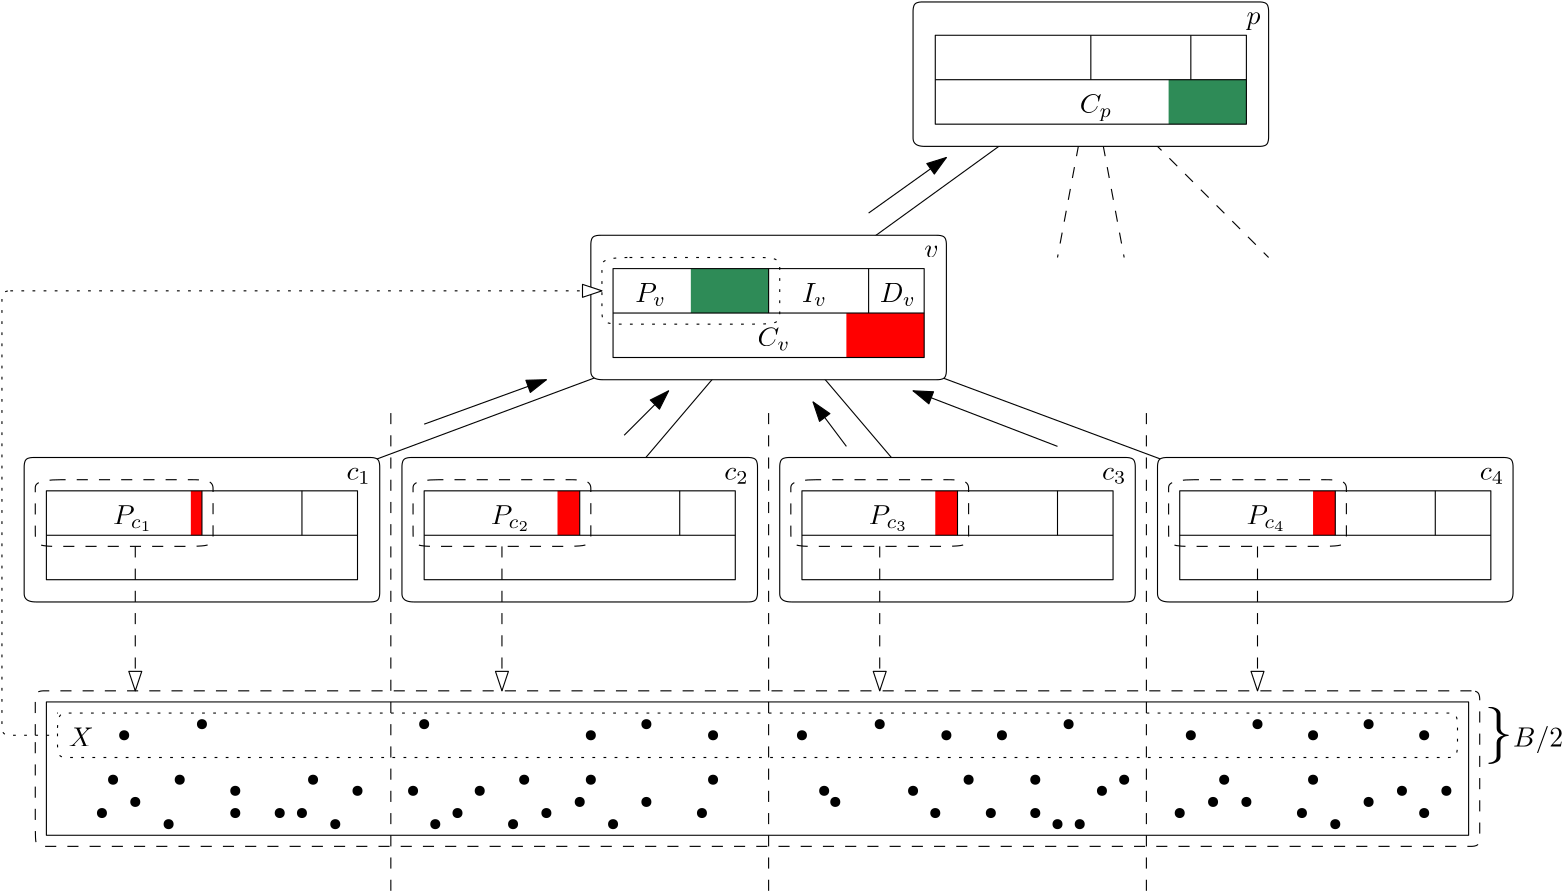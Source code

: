 <?xml version="1.0"?>
<!DOCTYPE ipe SYSTEM "ipe.dtd">
<ipe version="70107" creator="Ipe 7.2.2">
<info created="D:20160503183544" modified="D:20160601194138"/>
<ipestyle name="basic">
<symbol name="arrow/arc(spx)">
<path stroke="sym-stroke" fill="sym-stroke" pen="sym-pen">
0 0 m
-1 0.333 l
-1 -0.333 l
h
</path>
</symbol>
<symbol name="arrow/farc(spx)">
<path stroke="sym-stroke" fill="white" pen="sym-pen">
0 0 m
-1 0.333 l
-1 -0.333 l
h
</path>
</symbol>
<symbol name="arrow/ptarc(spx)">
<path stroke="sym-stroke" fill="sym-stroke" pen="sym-pen">
0 0 m
-1 0.333 l
-0.8 0 l
-1 -0.333 l
h
</path>
</symbol>
<symbol name="arrow/fptarc(spx)">
<path stroke="sym-stroke" fill="white" pen="sym-pen">
0 0 m
-1 0.333 l
-0.8 0 l
-1 -0.333 l
h
</path>
</symbol>
<symbol name="mark/circle(sx)" transformations="translations">
<path fill="sym-stroke">
0.6 0 0 0.6 0 0 e
0.4 0 0 0.4 0 0 e
</path>
</symbol>
<symbol name="mark/disk(sx)" transformations="translations">
<path fill="sym-stroke">
0.6 0 0 0.6 0 0 e
</path>
</symbol>
<symbol name="mark/fdisk(sfx)" transformations="translations">
<group>
<path fill="sym-fill">
0.5 0 0 0.5 0 0 e
</path>
<path fill="sym-stroke" fillrule="eofill">
0.6 0 0 0.6 0 0 e
0.4 0 0 0.4 0 0 e
</path>
</group>
</symbol>
<symbol name="mark/box(sx)" transformations="translations">
<path fill="sym-stroke" fillrule="eofill">
-0.6 -0.6 m
0.6 -0.6 l
0.6 0.6 l
-0.6 0.6 l
h
-0.4 -0.4 m
0.4 -0.4 l
0.4 0.4 l
-0.4 0.4 l
h
</path>
</symbol>
<symbol name="mark/square(sx)" transformations="translations">
<path fill="sym-stroke">
-0.6 -0.6 m
0.6 -0.6 l
0.6 0.6 l
-0.6 0.6 l
h
</path>
</symbol>
<symbol name="mark/fsquare(sfx)" transformations="translations">
<group>
<path fill="sym-fill">
-0.5 -0.5 m
0.5 -0.5 l
0.5 0.5 l
-0.5 0.5 l
h
</path>
<path fill="sym-stroke" fillrule="eofill">
-0.6 -0.6 m
0.6 -0.6 l
0.6 0.6 l
-0.6 0.6 l
h
-0.4 -0.4 m
0.4 -0.4 l
0.4 0.4 l
-0.4 0.4 l
h
</path>
</group>
</symbol>
<symbol name="mark/cross(sx)" transformations="translations">
<group>
<path fill="sym-stroke">
-0.43 -0.57 m
0.57 0.43 l
0.43 0.57 l
-0.57 -0.43 l
h
</path>
<path fill="sym-stroke">
-0.43 0.57 m
0.57 -0.43 l
0.43 -0.57 l
-0.57 0.43 l
h
</path>
</group>
</symbol>
<symbol name="arrow/fnormal(spx)">
<path stroke="sym-stroke" fill="white" pen="sym-pen">
0 0 m
-1 0.333 l
-1 -0.333 l
h
</path>
</symbol>
<symbol name="arrow/pointed(spx)">
<path stroke="sym-stroke" fill="sym-stroke" pen="sym-pen">
0 0 m
-1 0.333 l
-0.8 0 l
-1 -0.333 l
h
</path>
</symbol>
<symbol name="arrow/fpointed(spx)">
<path stroke="sym-stroke" fill="white" pen="sym-pen">
0 0 m
-1 0.333 l
-0.8 0 l
-1 -0.333 l
h
</path>
</symbol>
<symbol name="arrow/linear(spx)">
<path stroke="sym-stroke" pen="sym-pen">
-1 0.333 m
0 0 l
-1 -0.333 l
</path>
</symbol>
<symbol name="arrow/fdouble(spx)">
<path stroke="sym-stroke" fill="white" pen="sym-pen">
0 0 m
-1 0.333 l
-1 -0.333 l
h
-1 0 m
-2 0.333 l
-2 -0.333 l
h
</path>
</symbol>
<symbol name="arrow/double(spx)">
<path stroke="sym-stroke" fill="sym-stroke" pen="sym-pen">
0 0 m
-1 0.333 l
-1 -0.333 l
h
-1 0 m
-2 0.333 l
-2 -0.333 l
h
</path>
</symbol>
<pen name="heavier" value="0.8"/>
<pen name="fat" value="1.2"/>
<pen name="ultrafat" value="2"/>
<symbolsize name="large" value="5"/>
<symbolsize name="small" value="2"/>
<symbolsize name="tiny" value="1.1"/>
<arrowsize name="large" value="10"/>
<arrowsize name="small" value="5"/>
<arrowsize name="tiny" value="3"/>
<color name="red" value="1 0 0"/>
<color name="green" value="0 1 0"/>
<color name="blue" value="0 0 1"/>
<color name="yellow" value="1 1 0"/>
<color name="orange" value="1 0.647 0"/>
<color name="gold" value="1 0.843 0"/>
<color name="purple" value="0.627 0.125 0.941"/>
<color name="gray" value="0.745"/>
<color name="brown" value="0.647 0.165 0.165"/>
<color name="navy" value="0 0 0.502"/>
<color name="pink" value="1 0.753 0.796"/>
<color name="seagreen" value="0.18 0.545 0.341"/>
<color name="turquoise" value="0.251 0.878 0.816"/>
<color name="violet" value="0.933 0.51 0.933"/>
<color name="darkblue" value="0 0 0.545"/>
<color name="darkcyan" value="0 0.545 0.545"/>
<color name="darkgray" value="0.663"/>
<color name="darkgreen" value="0 0.392 0"/>
<color name="darkmagenta" value="0.545 0 0.545"/>
<color name="darkorange" value="1 0.549 0"/>
<color name="darkred" value="0.545 0 0"/>
<color name="lightblue" value="0.678 0.847 0.902"/>
<color name="lightcyan" value="0.878 1 1"/>
<color name="lightgray" value="0.827"/>
<color name="lightgreen" value="0.565 0.933 0.565"/>
<color name="lightyellow" value="1 1 0.878"/>
<dashstyle name="dashed" value="[4] 0"/>
<dashstyle name="dotted" value="[1 3] 0"/>
<dashstyle name="dash dotted" value="[4 2 1 2] 0"/>
<dashstyle name="dash dot dotted" value="[4 2 1 2 1 2] 0"/>
<textsize name="large" value="\large"/>
<textsize name="Large" value="\Large"/>
<textsize name="LARGE" value="\LARGE"/>
<textsize name="huge" value="\huge"/>
<textsize name="Huge" value="\Huge"/>
<textsize name="small" value="\small"/>
<textsize name="footnote" value="\footnotesize"/>
<textsize name="tiny" value="\tiny"/>
<textstyle name="center" begin="\begin{center}" end="\end{center}"/>
<textstyle name="itemize" begin="\begin{itemize}" end="\end{itemize}"/>
<textstyle name="item" begin="\begin{itemize}\item{}" end="\end{itemize}"/>
<gridsize name="4 pts" value="4"/>
<gridsize name="8 pts (~3 mm)" value="8"/>
<gridsize name="16 pts (~6 mm)" value="16"/>
<gridsize name="32 pts (~12 mm)" value="32"/>
<gridsize name="10 pts (~3.5 mm)" value="10"/>
<gridsize name="20 pts (~7 mm)" value="20"/>
<gridsize name="14 pts (~5 mm)" value="14"/>
<gridsize name="28 pts (~10 mm)" value="28"/>
<gridsize name="56 pts (~20 mm)" value="56"/>
<anglesize name="90 deg" value="90"/>
<anglesize name="60 deg" value="60"/>
<anglesize name="45 deg" value="45"/>
<anglesize name="30 deg" value="30"/>
<anglesize name="22.5 deg" value="22.5"/>
<opacity name="10%" value="0.1"/>
<opacity name="30%" value="0.3"/>
<opacity name="50%" value="0.5"/>
<opacity name="75%" value="0.75"/>
<tiling name="falling" angle="-60" step="4" width="1"/>
<tiling name="rising" angle="30" step="4" width="1"/>
</ipestyle>
<page>
<layer name="alpha"/>
<view layers="alpha" active="alpha"/>
<path layer="alpha" matrix="1.04082 0 0 0.95 4.89796 -56.8" stroke="black" fill="white">
272 784 m
76 704 l
76 704 l
76 704 l
</path>
<path matrix="1.0625 0 0 1 -1 -96" stroke="black" fill="white">
272 784 m
208 704 l
208 704 l
</path>
<path matrix="1 0 0 1 16 -96" stroke="black" fill="white">
272 784 m
340 704 l
340 704 l
</path>
<path matrix="1.02 0 0 0.95 10.56 -56.8" stroke="black" fill="white">
272 784 m
472 704 l
472 704 l
</path>
<path matrix="1 0 0 0.698413 -4 83.3016" stroke="black" dash="dashed">
156 568 m
156 820 l
156 820 l
</path>
<path matrix="1 0 0 0.698413 132 83.3016" stroke="black" dash="dashed">
156 568 m
156 820 l
156 820 l
</path>
<path matrix="1 0 0 0.698413 268 83.3016" stroke="black" dash="dashed">
156 568 m
156 820 l
156 820 l
</path>
<path matrix="1 0 0 1 -4 -252" stroke="black">
32 800 m
32 752 l
544 752 l
544 800 l
h
</path>
<path matrix="1 0 0 1 -4 -252" stroke="black" dash="dashed">
28 788 m
28 800
28 800
28 804
32 804
32 804
544 804
548 804
544 804
548 804
548 800
548 800
548 752
548 752
548 748
544 748
544 748
32 748
32 748
28 748
28 752
28 788
28 788 c
</path>
<path matrix="1.06667 0 0 1.08333 -223.2 -139.667" stroke="black" fill="white">
232 668 m
228 668
228 672
228 672
228 712
228 712
228 716
232 716
232 716
344 716
344 716
348 716
348 712
348 712
348 672
348 672
348 668
344 668
344 668
232 668
232 668 c
</path>
<path matrix="1 0 0 1 -168 -176" stroke="black">
288 800 m
288 784 l
</path>
<text matrix="1 0 0 1 -148 -84" transformations="translations" pos="284 712" stroke="black" type="label" width="8.781" height="4.294" depth="1.49" valign="baseline">$c_1$</text>
<text matrix="1 0 0 1 -180 -180" transformations="translations" pos="232 792" stroke="black" type="label" width="14.343" height="6.808" depth="2.49" valign="baseline">$P_{c_{1}}$</text>
<path matrix="1.06667 0 0 1.08333 -87.2 -139.667" stroke="black" fill="white">
232 668 m
228 668
228 672
228 672
228 712
228 712
228 716
232 716
232 716
344 716
344 716
348 716
348 712
348 712
348 672
348 672
348 668
344 668
344 668
232 668
232 668 c
</path>
<path matrix="1 0 0 1 -32 -176" stroke="black">
288 800 m
288 784 l
</path>
<text matrix="1 0 0 1 -44 -180" transformations="translations" pos="232 792" stroke="black" type="label" width="14.343" height="6.808" depth="2.49" valign="baseline">$P_{c_{2}}$</text>
<path matrix="1.06667 0 0 1.08333 48.8 -139.667" stroke="black" fill="white">
232 668 m
228 668
228 672
228 672
228 712
228 712
228 716
232 716
232 716
344 716
344 716
348 716
348 712
348 712
348 672
348 672
348 668
344 668
344 668
232 668
232 668 c
</path>
<path matrix="1 0 0 1 104 -176" stroke="black">
288 800 m
288 784 l
</path>
<text matrix="1 0 0 1 92 -180" transformations="translations" pos="232 792" stroke="black" type="label" width="14.343" height="6.808" depth="2.49" valign="baseline">$P_{c_{3}}$</text>
<path matrix="1.06667 0 0 1.08333 184.8 -139.667" stroke="black" fill="white">
232 668 m
228 668
228 672
228 672
228 712
228 712
228 716
232 716
232 716
344 716
344 716
348 716
348 712
348 712
348 672
348 672
348 668
344 668
344 668
232 668
232 668 c
</path>
<path matrix="1 0 0 1 240 -176" stroke="black">
288 800 m
288 784 l
</path>
<text matrix="1 0 0 1 228 -180" transformations="translations" pos="232 792" stroke="black" type="label" width="14.343" height="6.808" depth="2.49" valign="baseline">$P_{c_4}$</text>
<text matrix="1 0 0 1 -12 -84" transformations="translations" pos="284 712" stroke="black" type="label" width="8.781" height="4.294" depth="1.49" valign="baseline">$c_2$</text>
<text matrix="1 0 0 1 124 -84" transformations="translations" pos="284 712" stroke="black" type="label" width="8.781" height="4.294" depth="1.49" valign="baseline">$c_3$</text>
<text matrix="1 0 0 1 260 -84" transformations="translations" pos="284 712" stroke="black" type="label" width="8.781" height="4.294" depth="1.49" valign="baseline">$c_4$</text>
<path stroke="black" fill="white" rarrow="normal/normal">
208 664 m
164 648 l
164 648 l
</path>
<path stroke="black" fill="white" rarrow="normal/normal">
252 660 m
236 644 l
236 644 l
</path>
<path stroke="black" fill="white" rarrow="normal/normal">
304 656 m
316 640 l
316 640 l
</path>
<path stroke="black" fill="white" rarrow="normal/normal">
340 660 m
392 640 l
392 640 l
</path>
<path stroke="black" fill="white" cap="1">
32 544 m
32 544 l
</path>
<path matrix="1 0 0 1.33333 0 -181.333" stroke="black" dash="dotted">
32 540 m
32 544
36 544
36 544
532 544
532 544
536 544
536 540
536 540
536 536
536 532
532 532
532 532
36 532
36 532
32 532
32 536
32 540
32 540 c
</path>
<use name="mark/disk(sx)" pos="56 536" size="normal" stroke="black"/>
<use name="mark/disk(sx)" pos="84 540" size="normal" stroke="black"/>
<use name="mark/disk(sx)" pos="164 540" size="normal" stroke="black"/>
<use name="mark/disk(sx)" pos="224 536" size="normal" stroke="black"/>
<use name="mark/disk(sx)" pos="244 540" size="normal" stroke="black"/>
<use name="mark/disk(sx)" pos="268 536" size="normal" stroke="black"/>
<use name="mark/disk(sx)" pos="300 536" size="normal" stroke="black"/>
<use name="mark/disk(sx)" pos="328 540" size="normal" stroke="black"/>
<use name="mark/disk(sx)" pos="352 536" size="normal" stroke="black"/>
<use name="mark/disk(sx)" pos="372 536" size="normal" stroke="black"/>
<use name="mark/disk(sx)" pos="396 540" size="normal" stroke="black"/>
<use name="mark/disk(sx)" pos="440 536" size="normal" stroke="black"/>
<use name="mark/disk(sx)" pos="464 540" size="normal" stroke="black"/>
<use name="mark/disk(sx)" pos="484 536" size="normal" stroke="black"/>
<use name="mark/disk(sx)" pos="504 540" size="normal" stroke="black"/>
<use name="mark/disk(sx)" pos="524 536" size="normal" stroke="black"/>
<use name="mark/disk(sx)" pos="48 508" size="normal" stroke="black"/>
<use name="mark/disk(sx)" pos="76 520" size="normal" stroke="black"/>
<use name="mark/disk(sx)" pos="96 508" size="normal" stroke="black"/>
<use name="mark/disk(sx)" pos="124 520" size="normal" stroke="black"/>
<use name="mark/disk(sx)" pos="176 508" size="normal" stroke="black"/>
<use name="mark/disk(sx)" pos="200 520" size="normal" stroke="black"/>
<use name="mark/disk(sx)" pos="208 508" size="normal" stroke="black"/>
<use name="mark/disk(sx)" pos="244 512" size="normal" stroke="black"/>
<use name="mark/disk(sx)" pos="268 520" size="normal" stroke="black"/>
<use name="mark/disk(sx)" pos="308 516" size="normal" stroke="black"/>
<use name="mark/disk(sx)" pos="348 508" size="normal" stroke="black"/>
<use name="mark/disk(sx)" pos="360 520" size="normal" stroke="black"/>
<use name="mark/disk(sx)" pos="384 508" size="normal" stroke="black"/>
<use name="mark/disk(sx)" pos="408 516" size="normal" stroke="black"/>
<use name="mark/disk(sx)" pos="448 512" size="normal" stroke="black"/>
<use name="mark/disk(sx)" pos="484 520" size="normal" stroke="black"/>
<text matrix="1 0 0 1 20 -12" transformations="translations" pos="16 544" stroke="black" type="label" width="9.036" height="6.808" depth="0" valign="baseline">$X$</text>
<path stroke="black">
404 772 m
288 688 l
288 688 l
</path>
<path matrix="1.06667 0 0 1.08333 -19.2 -59.6667" stroke="black" fill="white">
232 668 m
228 668
228 672
228 672
228 712
228 712
228 716
232 716
232 716
344 716
344 716
348 716
348 712
348 712
348 672
348 672
348 668
344 668
344 668
232 668
232 668 c
</path>
<path matrix="1 0 0 1 36 -96" stroke="black">
288 800 m
288 784 l
</path>
<text matrix="1 0 0 1 28 -96" transformations="translations" pos="300 788" stroke="black" type="label" width="12.982" height="6.812" depth="1.49" valign="baseline">$D_v$</text>
<text matrix="1 0 0 1 60 -4" transformations="translations" pos="284 712" stroke="black" type="label" width="5.187" height="4.289" depth="0" valign="baseline">$v$</text>
<text matrix="1 0 0 1 32 -96" transformations="translations" pos="268 788" stroke="black" type="label" width="9.113" height="6.812" depth="1.49" valign="baseline">$I_{v}$</text>
<text matrix="1 0 0 1 8 -100" transformations="translations" pos="232 792" stroke="black" type="label" width="11.13" height="6.812" depth="1.49" valign="baseline">$P_{v}$</text>
<text matrix="1 0 0 1 0 -4" transformations="translations" pos="284 680" stroke="black" type="label" width="11.854" height="6.812" depth="1.49" valign="baseline">$C_{v}$</text>
<path matrix="1 0 0 1.02564 0 -17.8462" stroke="black" dash="dotted" rarrow="farc/normal">
228 696 m
16 696
12 696
16 696
12 696
12 692
12 692
12 544
12 544
12 540
16 540
16 540
32 540
32 540 c
</path>
<text matrix="0 0 0 1.69729 556 -12.3434" transformations="translations" pos="232 320" stroke="black" type="label" width="10.331" height="15.493" depth="5.17" halign="right" valign="baseline" size="huge">$\}$</text>
<text matrix="1 0 0 1 -4 -8" transformations="translations" pos="560 540" stroke="black" type="label" width="18.019" height="7.473" depth="2.49" valign="baseline">$B/2$</text>
<path stroke="black" dash="dashed">
404 772 m
392 708 l
392 708 l
</path>
<path stroke="black" dash="dashed">
404 772 m
416 708 l
416 708 l
</path>
<path stroke="black" dash="dashed">
404 772 m
468 708 l
468 708 l
</path>
<path matrix="1.06667 0 0 1.08333 96.8 24.3333" stroke="black" fill="white">
232 668 m
228 668
228 672
228 672
228 712
228 712
228 716
232 716
232 716
344 716
344 716
348 716
348 712
348 712
348 672
348 672
348 668
344 668
344 668
232 668
232 668 c
</path>
<path stroke="black" rarrow="normal/normal">
352 744 m
324 724 l
324 724 l
</path>
<use name="mark/disk(sx)" pos="52 520" size="normal" stroke="black"/>
<use name="mark/disk(sx)" pos="60 512" size="normal" stroke="black"/>
<use name="mark/disk(sx)" pos="72 504" size="normal" stroke="black"/>
<use name="mark/disk(sx)" pos="96 516" size="normal" stroke="black"/>
<use name="mark/disk(sx)" pos="112 508" size="normal" stroke="black"/>
<use matrix="1 0 0 1 0 8" name="mark/disk(sx)" pos="120 500" size="normal" stroke="black"/>
<use name="mark/disk(sx)" pos="132 504" size="normal" stroke="black"/>
<use name="mark/disk(sx)" pos="140 516" size="normal" stroke="black"/>
<use name="mark/disk(sx)" pos="160 516" size="normal" stroke="black"/>
<use name="mark/disk(sx)" pos="168 504" size="normal" stroke="black"/>
<use name="mark/disk(sx)" pos="184 516" size="normal" stroke="black"/>
<use name="mark/disk(sx)" pos="196 504" size="normal" stroke="black"/>
<use name="mark/disk(sx)" pos="220 512" size="normal" stroke="black"/>
<use name="mark/disk(sx)" pos="224 520" size="normal" stroke="black"/>
<use name="mark/disk(sx)" pos="232 504" size="normal" stroke="black"/>
<use name="mark/disk(sx)" pos="264 508" size="normal" stroke="black"/>
<use name="mark/disk(sx)" pos="312 512" size="normal" stroke="black"/>
<use name="mark/disk(sx)" pos="340 516" size="normal" stroke="black"/>
<use name="mark/disk(sx)" pos="368 508" size="normal" stroke="black"/>
<use name="mark/disk(sx)" pos="384 520" size="normal" stroke="black"/>
<use name="mark/disk(sx)" pos="392 504" size="normal" stroke="black"/>
<use name="mark/disk(sx)" pos="400 504" size="normal" stroke="black"/>
<use name="mark/disk(sx)" pos="416 520" size="normal" stroke="black"/>
<use name="mark/disk(sx)" pos="436 508" size="normal" stroke="black"/>
<use name="mark/disk(sx)" pos="452 520" size="normal" stroke="black"/>
<use name="mark/disk(sx)" pos="460 512" size="normal" stroke="black"/>
<use name="mark/disk(sx)" pos="480 508" size="normal" stroke="black"/>
<use name="mark/disk(sx)" pos="492 504" size="normal" stroke="black"/>
<use name="mark/disk(sx)" pos="504 512" size="normal" stroke="black"/>
<use name="mark/disk(sx)" pos="516 516" size="normal" stroke="black"/>
<use name="mark/disk(sx)" pos="524 508" size="normal" stroke="black"/>
<use name="mark/disk(sx)" pos="532 516" size="normal" stroke="black"/>
<path matrix="0.5 0 0 1 42 0" fill="red">
76 624 m
76 608 l
84 608 l
84 624 l
h
</path>
<path matrix="1 0 0 1 136 0" fill="red">
76 624 m
76 608 l
84 608 l
84 624 l
h
</path>
<path matrix="1 0 0 1 272 0" fill="red">
76 624 m
76 608 l
84 608 l
84 624 l
h
</path>
<path matrix="1 0 0 1 408 0" fill="red">
76 624 m
76 608 l
84 608 l
84 624 l
h
</path>
<path matrix="3.5 0 0 1 -6 80" fill="seagreen">
76 624 m
76 608 l
84 608 l
84 624 l
h
</path>
<path matrix="3.5 0 0 1 166 148" fill="seagreen">
76 624 m
76 608 l
84 608 l
84 624 l
h
</path>
<text matrix="1 0 0 1 176 80" transformations="translations" pos="284 712" stroke="black" type="label" width="5.012" height="4.297" depth="1.93" valign="baseline">$p$</text>
<path matrix="1.16667 0 0 1 142.667 4" stroke="black">
176 784 m
176 752 l
272 752 l
272 784 l
h
</path>
<path matrix="1.16667 0 0 1 86.667 -12" stroke="black">
224 784 m
320 784 l
</path>
<path matrix="1 0 0 1 148 -12" stroke="black">
256 800 m
256 784 l
</path>
<path matrix="1 0 0 1 152 -12" stroke="black">
288 800 m
288 784 l
</path>
<text matrix="1 0 0 1 116 80" transformations="translations" pos="284 680" stroke="black" type="label" width="11.726" height="6.808" depth="2.85" valign="baseline">$C_{p}$</text>
<path matrix="1 0 0 1 32 -96" stroke="black">
256 800 m
256 784 l
</path>
<path matrix="1.16667 0 0 1 -177.333 -160" stroke="black">
176 784 m
176 752 l
272 752 l
272 784 l
h
</path>
<path matrix="1.16667 0 0 1 -233.333 -176" stroke="black">
224 784 m
320 784 l
</path>
<path matrix="1 0 0 1 -172 -176" stroke="black">
256 800 m
256 784 l
</path>
<path matrix="1 0 0 1 -36 -176" stroke="black">
256 800 m
256 784 l
</path>
<path matrix="1 0 0 1 100 -176" stroke="black">
256 800 m
256 784 l
</path>
<path matrix="1 0 0 1 236 -176" stroke="black">
256 800 m
256 784 l
</path>
<path matrix="1.16667 0 0 1 94.667 -160" stroke="black">
176 784 m
176 752 l
272 752 l
272 784 l
h
</path>
<path matrix="1.16667 0 0 1 38.667 -176" stroke="black">
224 784 m
320 784 l
</path>
<path matrix="1.16667 0 0 1 230.667 -160" stroke="black">
176 784 m
176 752 l
272 752 l
272 784 l
h
</path>
<path matrix="1.16667 0 0 1 174.667 -176" stroke="black">
224 784 m
320 784 l
</path>
<path matrix="1.16667 0 0 1 -41.333 -160" stroke="black">
176 784 m
176 752 l
272 752 l
272 784 l
h
</path>
<path matrix="1.16667 0 0 1 -97.333 -176" stroke="black">
224 784 m
320 784 l
</path>
<path matrix="2.28571 0 0 1 -707.429 -80" stroke="black" dash="dashed">
324 708 m
320 708
320 704
320 704
320 688
320 684
324 684
324 684
344 684
348 684
348 688
348 688
348 704
348 704
348 708
344 708
344 708
324 708
324 708 c
</path>
<path matrix="2.28571 0 0 1 -571.429 -80" stroke="black" dash="dashed">
324 708 m
320 708
320 704
320 704
320 688
320 684
324 684
324 684
344 684
348 684
348 688
348 688
348 704
348 704
348 708
344 708
344 708
324 708
324 708 c
</path>
<path matrix="2.28571 0 0 1 -435.429 -80" stroke="black" dash="dashed">
324 708 m
320 708
320 704
320 704
320 688
320 684
324 684
324 684
344 684
348 684
348 688
348 688
348 704
348 704
348 708
344 708
344 708
324 708
324 708 c
</path>
<path matrix="2.28571 0 0 1 -299.429 -80" stroke="black" dash="dashed">
324 708 m
320 708
320 704
320 704
320 688
320 684
324 684
324 684
344 684
348 684
348 688
348 688
348 704
348 704
348 708
344 708
344 708
324 708
324 708 c
</path>
<path stroke="black" fill="white" dash="dashed" rarrow="farc/normal">
60 552 m
60 604 l
60 604 l
</path>
<path stroke="black" fill="white" dash="dashed" rarrow="farc/normal">
192 552 m
192 604 l
192 604 l
</path>
<path stroke="black" fill="white" dash="dashed" rarrow="farc/normal">
328 552 m
328 604 l
328 604 l
</path>
<path stroke="black" fill="white" dash="dashed" rarrow="farc/normal">
464 552 m
464 604 l
464 604 l
</path>
<path matrix="3.5 0 0 1 50 64" fill="red">
76 624 m
76 608 l
84 608 l
84 624 l
h
</path>
<path matrix="1.16667 0 0 1 26.667 -80" stroke="black">
176 784 m
176 752 l
272 752 l
272 784 l
h
</path>
<path matrix="1.16667 0 0 1 -29.333 -96" stroke="black">
224 784 m
320 784 l
</path>
<path matrix="2.28571 0 0 1 -503.429 0" stroke="black" dash="dotted">
324 708 m
320 708
320 704
320 704
320 688
320 684
324 684
324 684
344 684
348 684
348 688
348 688
348 704
348 704
348 708
344 708
344 708
324 708
324 708 c
</path>
</page>
</ipe>
